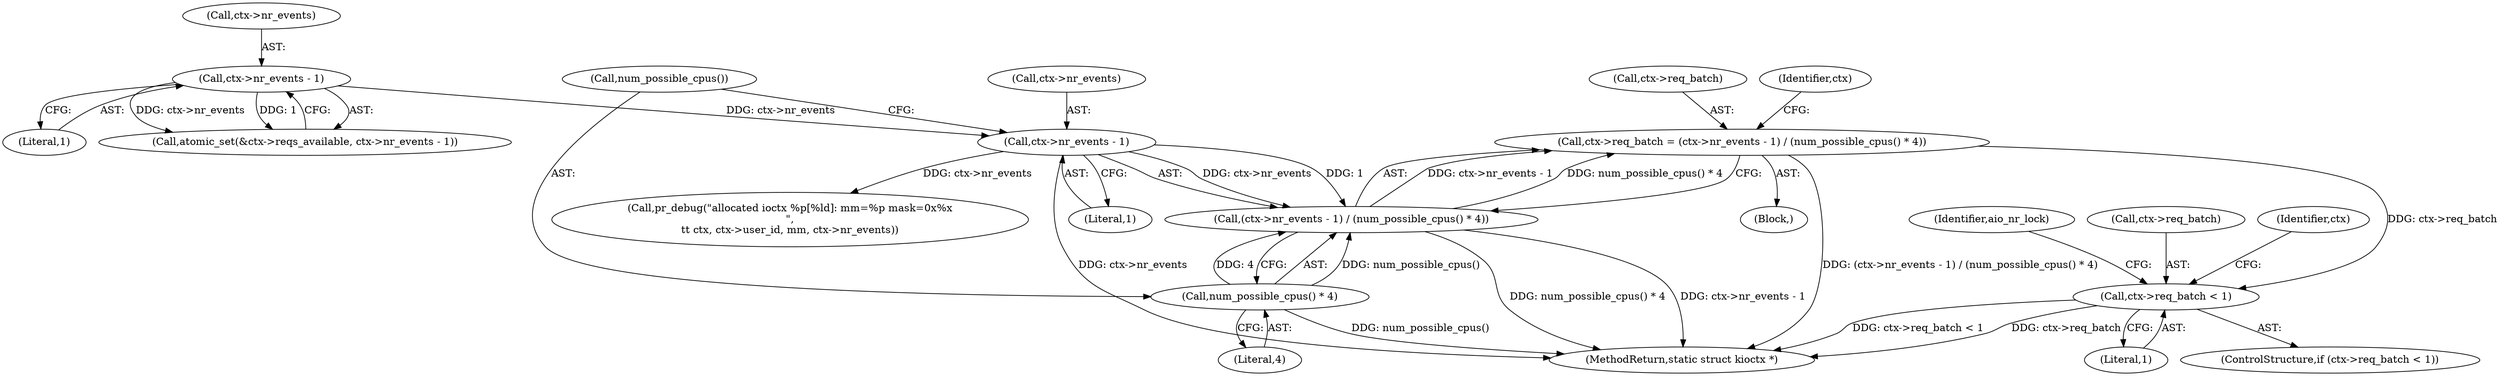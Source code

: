digraph "0_linux_d558023207e008a4476a3b7bb8706b2a2bf5d84f@pointer" {
"1000259" [label="(Call,ctx->req_batch < 1)"];
"1000245" [label="(Call,ctx->req_batch = (ctx->nr_events - 1) / (num_possible_cpus() * 4))"];
"1000249" [label="(Call,(ctx->nr_events - 1) / (num_possible_cpus() * 4))"];
"1000250" [label="(Call,ctx->nr_events - 1)"];
"1000240" [label="(Call,ctx->nr_events - 1)"];
"1000255" [label="(Call,num_possible_cpus() * 4)"];
"1000249" [label="(Call,(ctx->nr_events - 1) / (num_possible_cpus() * 4))"];
"1000263" [label="(Literal,1)"];
"1000240" [label="(Call,ctx->nr_events - 1)"];
"1000271" [label="(Identifier,aio_nr_lock)"];
"1000255" [label="(Call,num_possible_cpus() * 4)"];
"1000260" [label="(Call,ctx->req_batch)"];
"1000254" [label="(Literal,1)"];
"1000244" [label="(Literal,1)"];
"1000241" [label="(Call,ctx->nr_events)"];
"1000251" [label="(Call,ctx->nr_events)"];
"1000246" [label="(Call,ctx->req_batch)"];
"1000316" [label="(Call,pr_debug(\"allocated ioctx %p[%ld]: mm=%p mask=0x%x\n\",\n\t\t ctx, ctx->user_id, mm, ctx->nr_events))"];
"1000261" [label="(Identifier,ctx)"];
"1000235" [label="(Call,atomic_set(&ctx->reqs_available, ctx->nr_events - 1))"];
"1000258" [label="(ControlStructure,if (ctx->req_batch < 1))"];
"1000256" [label="(Call,num_possible_cpus())"];
"1000245" [label="(Call,ctx->req_batch = (ctx->nr_events - 1) / (num_possible_cpus() * 4))"];
"1000259" [label="(Call,ctx->req_batch < 1)"];
"1000106" [label="(Block,)"];
"1000359" [label="(MethodReturn,static struct kioctx *)"];
"1000257" [label="(Literal,4)"];
"1000250" [label="(Call,ctx->nr_events - 1)"];
"1000266" [label="(Identifier,ctx)"];
"1000259" -> "1000258"  [label="AST: "];
"1000259" -> "1000263"  [label="CFG: "];
"1000260" -> "1000259"  [label="AST: "];
"1000263" -> "1000259"  [label="AST: "];
"1000266" -> "1000259"  [label="CFG: "];
"1000271" -> "1000259"  [label="CFG: "];
"1000259" -> "1000359"  [label="DDG: ctx->req_batch < 1"];
"1000259" -> "1000359"  [label="DDG: ctx->req_batch"];
"1000245" -> "1000259"  [label="DDG: ctx->req_batch"];
"1000245" -> "1000106"  [label="AST: "];
"1000245" -> "1000249"  [label="CFG: "];
"1000246" -> "1000245"  [label="AST: "];
"1000249" -> "1000245"  [label="AST: "];
"1000261" -> "1000245"  [label="CFG: "];
"1000245" -> "1000359"  [label="DDG: (ctx->nr_events - 1) / (num_possible_cpus() * 4)"];
"1000249" -> "1000245"  [label="DDG: ctx->nr_events - 1"];
"1000249" -> "1000245"  [label="DDG: num_possible_cpus() * 4"];
"1000249" -> "1000255"  [label="CFG: "];
"1000250" -> "1000249"  [label="AST: "];
"1000255" -> "1000249"  [label="AST: "];
"1000249" -> "1000359"  [label="DDG: num_possible_cpus() * 4"];
"1000249" -> "1000359"  [label="DDG: ctx->nr_events - 1"];
"1000250" -> "1000249"  [label="DDG: ctx->nr_events"];
"1000250" -> "1000249"  [label="DDG: 1"];
"1000255" -> "1000249"  [label="DDG: num_possible_cpus()"];
"1000255" -> "1000249"  [label="DDG: 4"];
"1000250" -> "1000254"  [label="CFG: "];
"1000251" -> "1000250"  [label="AST: "];
"1000254" -> "1000250"  [label="AST: "];
"1000256" -> "1000250"  [label="CFG: "];
"1000250" -> "1000359"  [label="DDG: ctx->nr_events"];
"1000240" -> "1000250"  [label="DDG: ctx->nr_events"];
"1000250" -> "1000316"  [label="DDG: ctx->nr_events"];
"1000240" -> "1000235"  [label="AST: "];
"1000240" -> "1000244"  [label="CFG: "];
"1000241" -> "1000240"  [label="AST: "];
"1000244" -> "1000240"  [label="AST: "];
"1000235" -> "1000240"  [label="CFG: "];
"1000240" -> "1000235"  [label="DDG: ctx->nr_events"];
"1000240" -> "1000235"  [label="DDG: 1"];
"1000255" -> "1000257"  [label="CFG: "];
"1000256" -> "1000255"  [label="AST: "];
"1000257" -> "1000255"  [label="AST: "];
"1000255" -> "1000359"  [label="DDG: num_possible_cpus()"];
}
